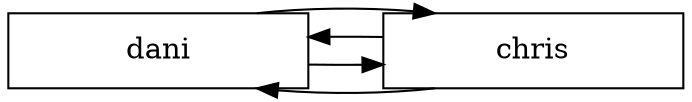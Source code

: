digraph G{ 
rankdir=LR 
node[ shape = box] 
0[label = "dani" width=2.0 ]; 
1[label = "chris" width=2.0 ]; 
0 -> 1[dir = back]; 
0 -> 1 
0 -> 1[dir = back]; 
0 -> 1 
}